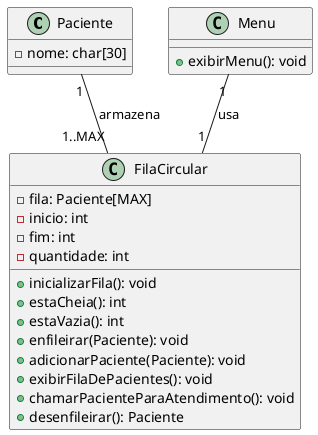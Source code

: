 @startuml Diagrama

class Paciente {
    -nome: char[30]
}

class FilaCircular {
    -fila: Paciente[MAX]
    -inicio: int
    -fim: int
    -quantidade: int
    +inicializarFila(): void
    +estaCheia(): int
    +estaVazia(): int
    +enfileirar(Paciente): void
    +adicionarPaciente(Paciente): void
    +exibirFilaDePacientes(): void
    +chamarPacienteParaAtendimento(): void
    +desenfileirar(): Paciente
}

class Menu {
    +exibirMenu(): void
}

Menu "1" -- "1" FilaCircular : usa

Paciente "1" -- "1..MAX" FilaCircular : armazena

@enduml